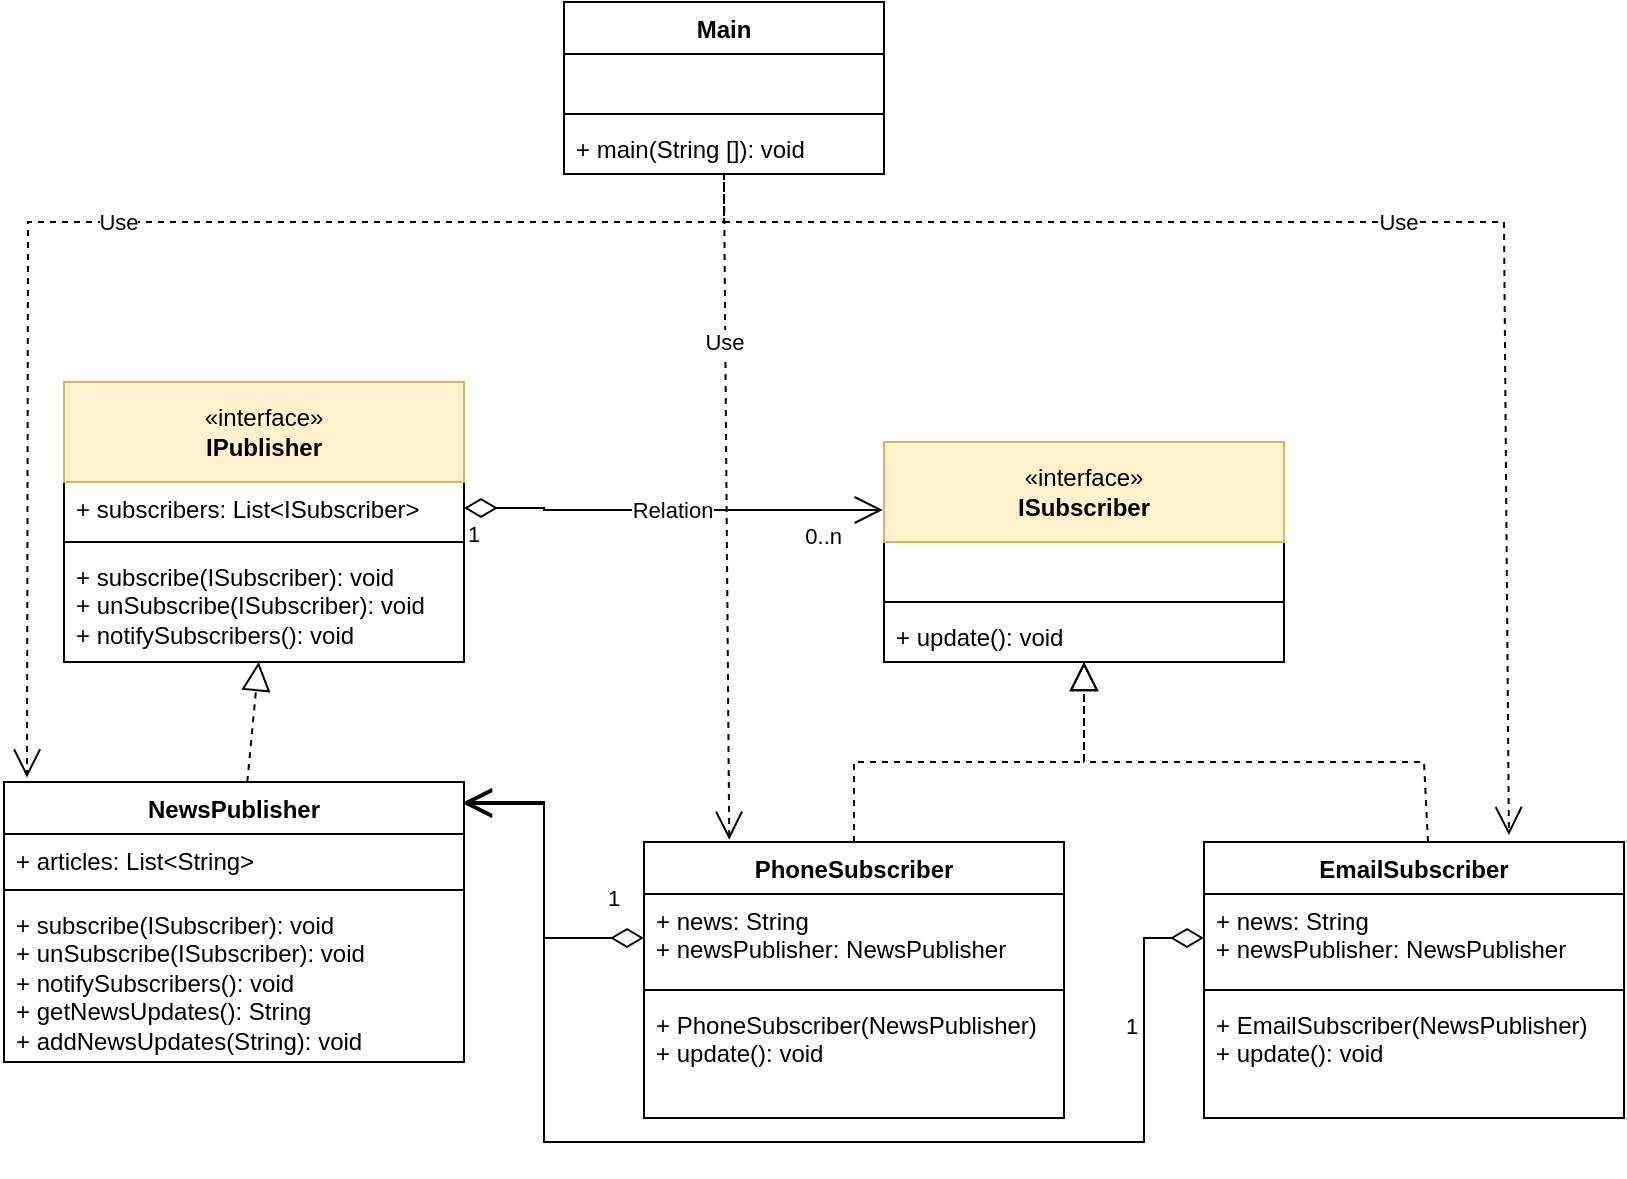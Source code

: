 <mxfile version="21.1.1" type="device">
  <diagram name="Page-1" id="nEHYywS9B0Qo-j-KQp0l">
    <mxGraphModel dx="1113" dy="1642" grid="1" gridSize="10" guides="1" tooltips="1" connect="1" arrows="1" fold="1" page="1" pageScale="1" pageWidth="850" pageHeight="1100" math="0" shadow="0">
      <root>
        <mxCell id="0" />
        <mxCell id="1" parent="0" />
        <mxCell id="k6pgtVe0m970u2q49Taq-1" value="Classname" style="swimlane;fontStyle=1;align=center;verticalAlign=top;childLayout=stackLayout;horizontal=1;startSize=0;horizontalStack=0;resizeParent=1;resizeParentMax=0;resizeLast=0;collapsible=1;marginBottom=0;whiteSpace=wrap;html=1;" vertex="1" parent="1">
          <mxGeometry x="200" y="80" width="200" height="140" as="geometry" />
        </mxCell>
        <mxCell id="k6pgtVe0m970u2q49Taq-5" value="«interface»&lt;br&gt;&lt;b&gt;IPublisher&lt;/b&gt;" style="html=1;whiteSpace=wrap;fillColor=#fff2cc;strokeColor=#d6b656;" vertex="1" parent="k6pgtVe0m970u2q49Taq-1">
          <mxGeometry width="200" height="50" as="geometry" />
        </mxCell>
        <mxCell id="k6pgtVe0m970u2q49Taq-2" value="+ subscribers: List&amp;lt;ISubscriber&amp;gt;" style="text;strokeColor=none;fillColor=none;align=left;verticalAlign=top;spacingLeft=4;spacingRight=4;overflow=hidden;rotatable=0;points=[[0,0.5],[1,0.5]];portConstraint=eastwest;whiteSpace=wrap;html=1;" vertex="1" parent="k6pgtVe0m970u2q49Taq-1">
          <mxGeometry y="50" width="200" height="26" as="geometry" />
        </mxCell>
        <mxCell id="k6pgtVe0m970u2q49Taq-3" value="" style="line;strokeWidth=1;fillColor=none;align=left;verticalAlign=middle;spacingTop=-1;spacingLeft=3;spacingRight=3;rotatable=0;labelPosition=right;points=[];portConstraint=eastwest;strokeColor=inherit;" vertex="1" parent="k6pgtVe0m970u2q49Taq-1">
          <mxGeometry y="76" width="200" height="8" as="geometry" />
        </mxCell>
        <mxCell id="k6pgtVe0m970u2q49Taq-4" value="+ subscribe(ISubscriber): void&lt;br&gt;+ unSubscribe(ISubscriber): void&lt;br&gt;+ notifySubscribers(): void" style="text;strokeColor=none;fillColor=none;align=left;verticalAlign=top;spacingLeft=4;spacingRight=4;overflow=hidden;rotatable=0;points=[[0,0.5],[1,0.5]];portConstraint=eastwest;whiteSpace=wrap;html=1;" vertex="1" parent="k6pgtVe0m970u2q49Taq-1">
          <mxGeometry y="84" width="200" height="56" as="geometry" />
        </mxCell>
        <mxCell id="k6pgtVe0m970u2q49Taq-6" value="Classname" style="swimlane;fontStyle=1;align=center;verticalAlign=top;childLayout=stackLayout;horizontal=1;startSize=0;horizontalStack=0;resizeParent=1;resizeParentMax=0;resizeLast=0;collapsible=1;marginBottom=0;whiteSpace=wrap;html=1;" vertex="1" parent="1">
          <mxGeometry x="610" y="110" width="200" height="110" as="geometry" />
        </mxCell>
        <mxCell id="k6pgtVe0m970u2q49Taq-7" value="«interface»&lt;br&gt;&lt;b&gt;ISubscriber&lt;/b&gt;" style="html=1;whiteSpace=wrap;fillColor=#fff2cc;strokeColor=#d6b656;" vertex="1" parent="k6pgtVe0m970u2q49Taq-6">
          <mxGeometry width="200" height="50" as="geometry" />
        </mxCell>
        <mxCell id="k6pgtVe0m970u2q49Taq-8" value="&amp;nbsp;" style="text;strokeColor=none;fillColor=none;align=left;verticalAlign=top;spacingLeft=4;spacingRight=4;overflow=hidden;rotatable=0;points=[[0,0.5],[1,0.5]];portConstraint=eastwest;whiteSpace=wrap;html=1;" vertex="1" parent="k6pgtVe0m970u2q49Taq-6">
          <mxGeometry y="50" width="200" height="26" as="geometry" />
        </mxCell>
        <mxCell id="k6pgtVe0m970u2q49Taq-9" value="" style="line;strokeWidth=1;fillColor=none;align=left;verticalAlign=middle;spacingTop=-1;spacingLeft=3;spacingRight=3;rotatable=0;labelPosition=right;points=[];portConstraint=eastwest;strokeColor=inherit;" vertex="1" parent="k6pgtVe0m970u2q49Taq-6">
          <mxGeometry y="76" width="200" height="8" as="geometry" />
        </mxCell>
        <mxCell id="k6pgtVe0m970u2q49Taq-10" value="+ update(): void" style="text;strokeColor=none;fillColor=none;align=left;verticalAlign=top;spacingLeft=4;spacingRight=4;overflow=hidden;rotatable=0;points=[[0,0.5],[1,0.5]];portConstraint=eastwest;whiteSpace=wrap;html=1;" vertex="1" parent="k6pgtVe0m970u2q49Taq-6">
          <mxGeometry y="84" width="200" height="26" as="geometry" />
        </mxCell>
        <mxCell id="k6pgtVe0m970u2q49Taq-15" value="NewsPublisher" style="swimlane;fontStyle=1;align=center;verticalAlign=top;childLayout=stackLayout;horizontal=1;startSize=26;horizontalStack=0;resizeParent=1;resizeParentMax=0;resizeLast=0;collapsible=1;marginBottom=0;whiteSpace=wrap;html=1;" vertex="1" parent="1">
          <mxGeometry x="170" y="280" width="230" height="140" as="geometry" />
        </mxCell>
        <mxCell id="k6pgtVe0m970u2q49Taq-16" value="+ articles: List&amp;lt;String&amp;gt;" style="text;strokeColor=none;fillColor=none;align=left;verticalAlign=top;spacingLeft=4;spacingRight=4;overflow=hidden;rotatable=0;points=[[0,0.5],[1,0.5]];portConstraint=eastwest;whiteSpace=wrap;html=1;" vertex="1" parent="k6pgtVe0m970u2q49Taq-15">
          <mxGeometry y="26" width="230" height="24" as="geometry" />
        </mxCell>
        <mxCell id="k6pgtVe0m970u2q49Taq-17" value="" style="line;strokeWidth=1;fillColor=none;align=left;verticalAlign=middle;spacingTop=-1;spacingLeft=3;spacingRight=3;rotatable=0;labelPosition=right;points=[];portConstraint=eastwest;strokeColor=inherit;" vertex="1" parent="k6pgtVe0m970u2q49Taq-15">
          <mxGeometry y="50" width="230" height="8" as="geometry" />
        </mxCell>
        <mxCell id="k6pgtVe0m970u2q49Taq-18" value="+ subscribe(ISubscriber): void&lt;br style=&quot;border-color: var(--border-color);&quot;&gt;+ unSubscribe(ISubscriber): void&lt;br style=&quot;border-color: var(--border-color);&quot;&gt;+ notifySubscribers(): void&lt;br&gt;+ getNewsUpdates(): String&lt;br&gt;+ addNewsUpdates(String): void" style="text;strokeColor=none;fillColor=none;align=left;verticalAlign=top;spacingLeft=4;spacingRight=4;overflow=hidden;rotatable=0;points=[[0,0.5],[1,0.5]];portConstraint=eastwest;whiteSpace=wrap;html=1;" vertex="1" parent="k6pgtVe0m970u2q49Taq-15">
          <mxGeometry y="58" width="230" height="82" as="geometry" />
        </mxCell>
        <mxCell id="k6pgtVe0m970u2q49Taq-21" value="" style="endArrow=block;dashed=1;endFill=0;endSize=12;html=1;rounded=0;" edge="1" parent="1" source="k6pgtVe0m970u2q49Taq-15" target="k6pgtVe0m970u2q49Taq-4">
          <mxGeometry width="160" relative="1" as="geometry">
            <mxPoint x="340" y="230" as="sourcePoint" />
            <mxPoint x="500" y="230" as="targetPoint" />
          </mxGeometry>
        </mxCell>
        <mxCell id="k6pgtVe0m970u2q49Taq-32" value="PhoneSubscriber" style="swimlane;fontStyle=1;align=center;verticalAlign=top;childLayout=stackLayout;horizontal=1;startSize=26;horizontalStack=0;resizeParent=1;resizeParentMax=0;resizeLast=0;collapsible=1;marginBottom=0;whiteSpace=wrap;html=1;" vertex="1" parent="1">
          <mxGeometry x="490" y="310" width="210" height="138" as="geometry" />
        </mxCell>
        <mxCell id="k6pgtVe0m970u2q49Taq-33" value="+ news: String&lt;br&gt;+ newsPublisher: NewsPublisher" style="text;strokeColor=none;fillColor=none;align=left;verticalAlign=top;spacingLeft=4;spacingRight=4;overflow=hidden;rotatable=0;points=[[0,0.5],[1,0.5]];portConstraint=eastwest;whiteSpace=wrap;html=1;" vertex="1" parent="k6pgtVe0m970u2q49Taq-32">
          <mxGeometry y="26" width="210" height="44" as="geometry" />
        </mxCell>
        <mxCell id="k6pgtVe0m970u2q49Taq-34" value="" style="line;strokeWidth=1;fillColor=none;align=left;verticalAlign=middle;spacingTop=-1;spacingLeft=3;spacingRight=3;rotatable=0;labelPosition=right;points=[];portConstraint=eastwest;strokeColor=inherit;" vertex="1" parent="k6pgtVe0m970u2q49Taq-32">
          <mxGeometry y="70" width="210" height="8" as="geometry" />
        </mxCell>
        <mxCell id="k6pgtVe0m970u2q49Taq-35" value="+ PhoneSubscriber(NewsPublisher)&lt;br&gt;+ update(): void" style="text;strokeColor=none;fillColor=none;align=left;verticalAlign=top;spacingLeft=4;spacingRight=4;overflow=hidden;rotatable=0;points=[[0,0.5],[1,0.5]];portConstraint=eastwest;whiteSpace=wrap;html=1;" vertex="1" parent="k6pgtVe0m970u2q49Taq-32">
          <mxGeometry y="78" width="210" height="60" as="geometry" />
        </mxCell>
        <mxCell id="k6pgtVe0m970u2q49Taq-40" value="" style="endArrow=block;dashed=1;endFill=0;endSize=12;html=1;rounded=0;" edge="1" parent="1" source="k6pgtVe0m970u2q49Taq-32" target="k6pgtVe0m970u2q49Taq-10">
          <mxGeometry width="160" relative="1" as="geometry">
            <mxPoint x="671" y="281" as="sourcePoint" />
            <mxPoint x="720" y="220" as="targetPoint" />
            <Array as="points">
              <mxPoint x="595" y="270" />
              <mxPoint x="710" y="270" />
            </Array>
          </mxGeometry>
        </mxCell>
        <mxCell id="k6pgtVe0m970u2q49Taq-43" value="" style="endArrow=block;dashed=1;endFill=0;endSize=12;html=1;rounded=0;" edge="1" parent="1" target="k6pgtVe0m970u2q49Taq-10">
          <mxGeometry width="160" relative="1" as="geometry">
            <mxPoint x="882" y="310" as="sourcePoint" />
            <mxPoint x="710" y="220" as="targetPoint" />
            <Array as="points">
              <mxPoint x="880" y="270" />
              <mxPoint x="710" y="270" />
            </Array>
          </mxGeometry>
        </mxCell>
        <mxCell id="k6pgtVe0m970u2q49Taq-44" value="Relation" style="endArrow=open;html=1;endSize=12;startArrow=diamondThin;startSize=14;startFill=0;edgeStyle=orthogonalEdgeStyle;rounded=0;entryX=-0.003;entryY=0.68;entryDx=0;entryDy=0;entryPerimeter=0;exitX=1;exitY=0.5;exitDx=0;exitDy=0;" edge="1" parent="1" source="k6pgtVe0m970u2q49Taq-2" target="k6pgtVe0m970u2q49Taq-7">
          <mxGeometry relative="1" as="geometry">
            <mxPoint x="410" y="143" as="sourcePoint" />
            <mxPoint x="580" y="130" as="targetPoint" />
            <Array as="points">
              <mxPoint x="440" y="143" />
              <mxPoint x="440" y="144" />
            </Array>
          </mxGeometry>
        </mxCell>
        <mxCell id="k6pgtVe0m970u2q49Taq-45" value="1" style="edgeLabel;resizable=0;html=1;align=left;verticalAlign=top;" connectable="0" vertex="1" parent="k6pgtVe0m970u2q49Taq-44">
          <mxGeometry x="-1" relative="1" as="geometry" />
        </mxCell>
        <mxCell id="k6pgtVe0m970u2q49Taq-46" value="0..n" style="edgeLabel;resizable=0;html=1;align=right;verticalAlign=top;" connectable="0" vertex="1" parent="k6pgtVe0m970u2q49Taq-44">
          <mxGeometry x="1" relative="1" as="geometry">
            <mxPoint x="-20" as="offset" />
          </mxGeometry>
        </mxCell>
        <mxCell id="k6pgtVe0m970u2q49Taq-52" value="EmailSubscriber" style="swimlane;fontStyle=1;align=center;verticalAlign=top;childLayout=stackLayout;horizontal=1;startSize=26;horizontalStack=0;resizeParent=1;resizeParentMax=0;resizeLast=0;collapsible=1;marginBottom=0;whiteSpace=wrap;html=1;" vertex="1" parent="1">
          <mxGeometry x="770" y="310" width="210" height="138" as="geometry" />
        </mxCell>
        <mxCell id="k6pgtVe0m970u2q49Taq-53" value="+ news: String&lt;br&gt;+ newsPublisher: NewsPublisher" style="text;strokeColor=none;fillColor=none;align=left;verticalAlign=top;spacingLeft=4;spacingRight=4;overflow=hidden;rotatable=0;points=[[0,0.5],[1,0.5]];portConstraint=eastwest;whiteSpace=wrap;html=1;" vertex="1" parent="k6pgtVe0m970u2q49Taq-52">
          <mxGeometry y="26" width="210" height="44" as="geometry" />
        </mxCell>
        <mxCell id="k6pgtVe0m970u2q49Taq-54" value="" style="line;strokeWidth=1;fillColor=none;align=left;verticalAlign=middle;spacingTop=-1;spacingLeft=3;spacingRight=3;rotatable=0;labelPosition=right;points=[];portConstraint=eastwest;strokeColor=inherit;" vertex="1" parent="k6pgtVe0m970u2q49Taq-52">
          <mxGeometry y="70" width="210" height="8" as="geometry" />
        </mxCell>
        <mxCell id="k6pgtVe0m970u2q49Taq-55" value="+ EmailSubscriber(NewsPublisher)&lt;br&gt;+ update(): void" style="text;strokeColor=none;fillColor=none;align=left;verticalAlign=top;spacingLeft=4;spacingRight=4;overflow=hidden;rotatable=0;points=[[0,0.5],[1,0.5]];portConstraint=eastwest;whiteSpace=wrap;html=1;" vertex="1" parent="k6pgtVe0m970u2q49Taq-52">
          <mxGeometry y="78" width="210" height="60" as="geometry" />
        </mxCell>
        <mxCell id="k6pgtVe0m970u2q49Taq-56" value="1" style="endArrow=open;html=1;endSize=12;startArrow=diamondThin;startSize=14;startFill=0;edgeStyle=orthogonalEdgeStyle;align=left;verticalAlign=bottom;rounded=0;exitX=0;exitY=0.5;exitDx=0;exitDy=0;" edge="1" parent="1" source="k6pgtVe0m970u2q49Taq-33">
          <mxGeometry x="-0.741" y="-11" relative="1" as="geometry">
            <mxPoint x="460" y="280" as="sourcePoint" />
            <mxPoint x="400" y="290" as="targetPoint" />
            <Array as="points">
              <mxPoint x="440" y="358" />
              <mxPoint x="440" y="290" />
            </Array>
            <mxPoint as="offset" />
          </mxGeometry>
        </mxCell>
        <mxCell id="k6pgtVe0m970u2q49Taq-58" value="1" style="endArrow=open;html=1;endSize=12;startArrow=diamondThin;startSize=14;startFill=0;edgeStyle=orthogonalEdgeStyle;align=left;verticalAlign=bottom;rounded=0;" edge="1" parent="1" source="k6pgtVe0m970u2q49Taq-53" target="k6pgtVe0m970u2q49Taq-15">
          <mxGeometry x="-0.741" y="-11" relative="1" as="geometry">
            <mxPoint x="511" y="365" as="sourcePoint" />
            <mxPoint x="425" y="290" as="targetPoint" />
            <mxPoint as="offset" />
            <Array as="points">
              <mxPoint x="740" y="358" />
              <mxPoint x="740" y="460" />
              <mxPoint x="440" y="460" />
              <mxPoint x="440" y="291" />
            </Array>
          </mxGeometry>
        </mxCell>
        <mxCell id="k6pgtVe0m970u2q49Taq-59" value="Main" style="swimlane;fontStyle=1;align=center;verticalAlign=top;childLayout=stackLayout;horizontal=1;startSize=26;horizontalStack=0;resizeParent=1;resizeParentMax=0;resizeLast=0;collapsible=1;marginBottom=0;whiteSpace=wrap;html=1;" vertex="1" parent="1">
          <mxGeometry x="450" y="-110" width="160" height="86" as="geometry" />
        </mxCell>
        <mxCell id="k6pgtVe0m970u2q49Taq-60" value="&amp;nbsp;" style="text;strokeColor=none;fillColor=none;align=left;verticalAlign=top;spacingLeft=4;spacingRight=4;overflow=hidden;rotatable=0;points=[[0,0.5],[1,0.5]];portConstraint=eastwest;whiteSpace=wrap;html=1;" vertex="1" parent="k6pgtVe0m970u2q49Taq-59">
          <mxGeometry y="26" width="160" height="26" as="geometry" />
        </mxCell>
        <mxCell id="k6pgtVe0m970u2q49Taq-61" value="" style="line;strokeWidth=1;fillColor=none;align=left;verticalAlign=middle;spacingTop=-1;spacingLeft=3;spacingRight=3;rotatable=0;labelPosition=right;points=[];portConstraint=eastwest;strokeColor=inherit;" vertex="1" parent="k6pgtVe0m970u2q49Taq-59">
          <mxGeometry y="52" width="160" height="8" as="geometry" />
        </mxCell>
        <mxCell id="k6pgtVe0m970u2q49Taq-62" value="+ main(String []): void" style="text;strokeColor=none;fillColor=none;align=left;verticalAlign=top;spacingLeft=4;spacingRight=4;overflow=hidden;rotatable=0;points=[[0,0.5],[1,0.5]];portConstraint=eastwest;whiteSpace=wrap;html=1;" vertex="1" parent="k6pgtVe0m970u2q49Taq-59">
          <mxGeometry y="60" width="160" height="26" as="geometry" />
        </mxCell>
        <mxCell id="k6pgtVe0m970u2q49Taq-63" value="Use" style="endArrow=open;endSize=12;dashed=1;html=1;rounded=0;entryX=0.726;entryY=-0.025;entryDx=0;entryDy=0;entryPerimeter=0;" edge="1" parent="1" source="k6pgtVe0m970u2q49Taq-62" target="k6pgtVe0m970u2q49Taq-52">
          <mxGeometry width="160" relative="1" as="geometry">
            <mxPoint x="580" y="50" as="sourcePoint" />
            <mxPoint x="920" y="300" as="targetPoint" />
            <Array as="points">
              <mxPoint x="530" />
              <mxPoint x="920" />
            </Array>
          </mxGeometry>
        </mxCell>
        <mxCell id="k6pgtVe0m970u2q49Taq-64" value="Use" style="endArrow=open;endSize=12;dashed=1;html=1;rounded=0;entryX=0.203;entryY=-0.008;entryDx=0;entryDy=0;entryPerimeter=0;" edge="1" parent="1" target="k6pgtVe0m970u2q49Taq-32">
          <mxGeometry x="-0.514" y="-1" width="160" relative="1" as="geometry">
            <mxPoint x="530" y="-20" as="sourcePoint" />
            <mxPoint x="630" y="170" as="targetPoint" />
            <mxPoint as="offset" />
          </mxGeometry>
        </mxCell>
        <mxCell id="k6pgtVe0m970u2q49Taq-65" value="Use" style="endArrow=open;endSize=12;dashed=1;html=1;rounded=0;entryX=0.05;entryY=-0.016;entryDx=0;entryDy=0;entryPerimeter=0;" edge="1" parent="1" target="k6pgtVe0m970u2q49Taq-15">
          <mxGeometry width="160" relative="1" as="geometry">
            <mxPoint x="530" y="-20" as="sourcePoint" />
            <mxPoint x="140" y="170" as="targetPoint" />
            <Array as="points">
              <mxPoint x="530" />
              <mxPoint x="182" />
            </Array>
          </mxGeometry>
        </mxCell>
      </root>
    </mxGraphModel>
  </diagram>
</mxfile>
